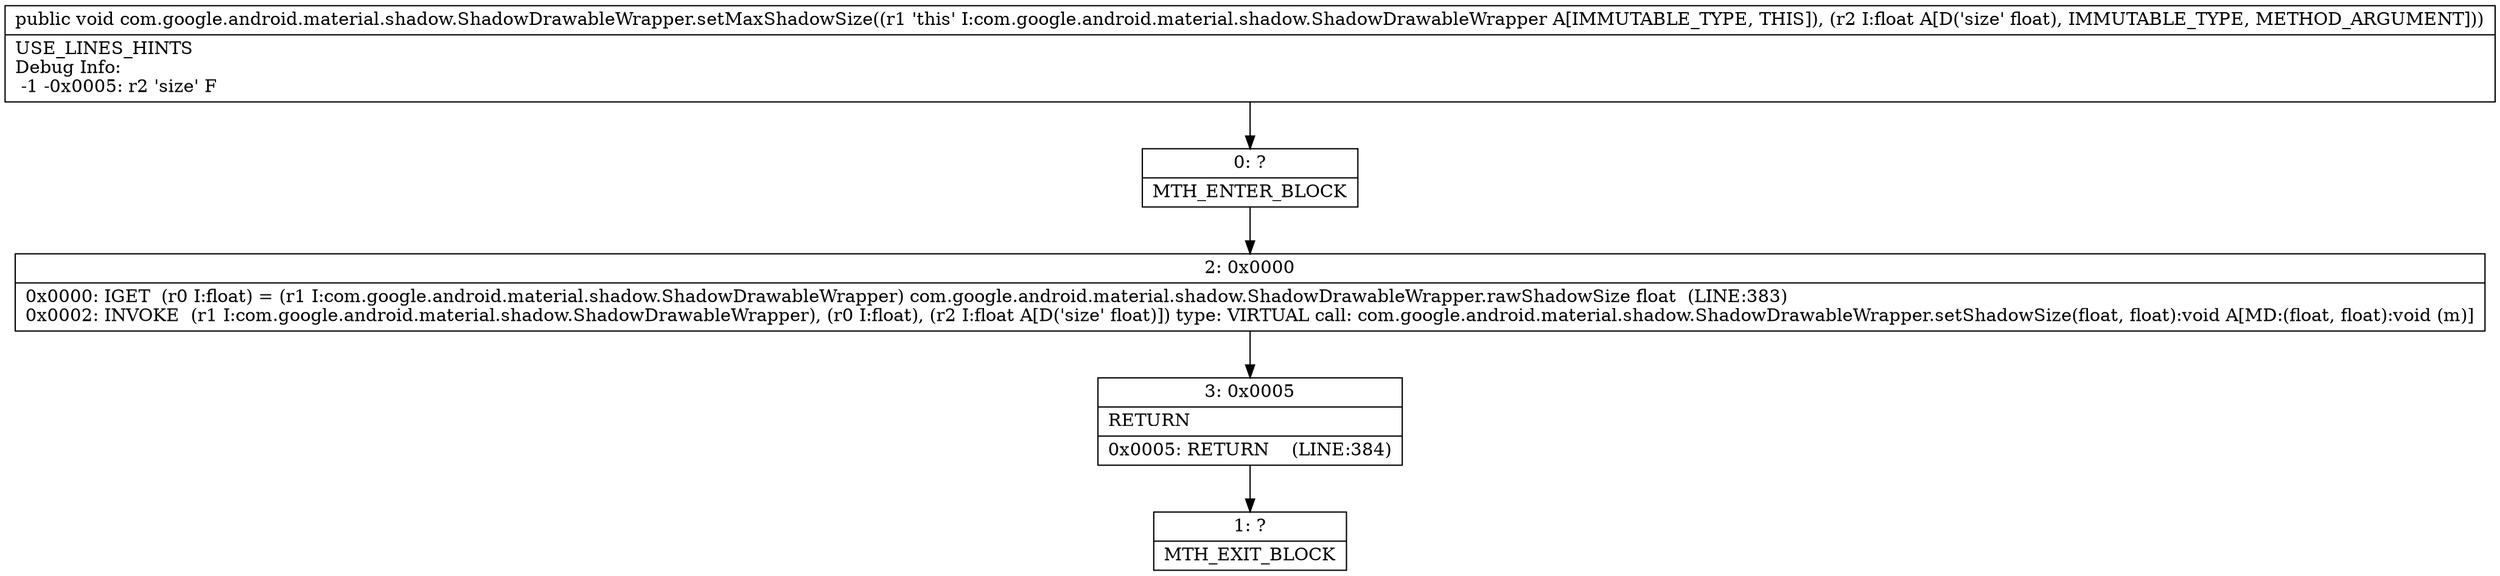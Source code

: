 digraph "CFG forcom.google.android.material.shadow.ShadowDrawableWrapper.setMaxShadowSize(F)V" {
Node_0 [shape=record,label="{0\:\ ?|MTH_ENTER_BLOCK\l}"];
Node_2 [shape=record,label="{2\:\ 0x0000|0x0000: IGET  (r0 I:float) = (r1 I:com.google.android.material.shadow.ShadowDrawableWrapper) com.google.android.material.shadow.ShadowDrawableWrapper.rawShadowSize float  (LINE:383)\l0x0002: INVOKE  (r1 I:com.google.android.material.shadow.ShadowDrawableWrapper), (r0 I:float), (r2 I:float A[D('size' float)]) type: VIRTUAL call: com.google.android.material.shadow.ShadowDrawableWrapper.setShadowSize(float, float):void A[MD:(float, float):void (m)]\l}"];
Node_3 [shape=record,label="{3\:\ 0x0005|RETURN\l|0x0005: RETURN    (LINE:384)\l}"];
Node_1 [shape=record,label="{1\:\ ?|MTH_EXIT_BLOCK\l}"];
MethodNode[shape=record,label="{public void com.google.android.material.shadow.ShadowDrawableWrapper.setMaxShadowSize((r1 'this' I:com.google.android.material.shadow.ShadowDrawableWrapper A[IMMUTABLE_TYPE, THIS]), (r2 I:float A[D('size' float), IMMUTABLE_TYPE, METHOD_ARGUMENT]))  | USE_LINES_HINTS\lDebug Info:\l  \-1 \-0x0005: r2 'size' F\l}"];
MethodNode -> Node_0;Node_0 -> Node_2;
Node_2 -> Node_3;
Node_3 -> Node_1;
}

